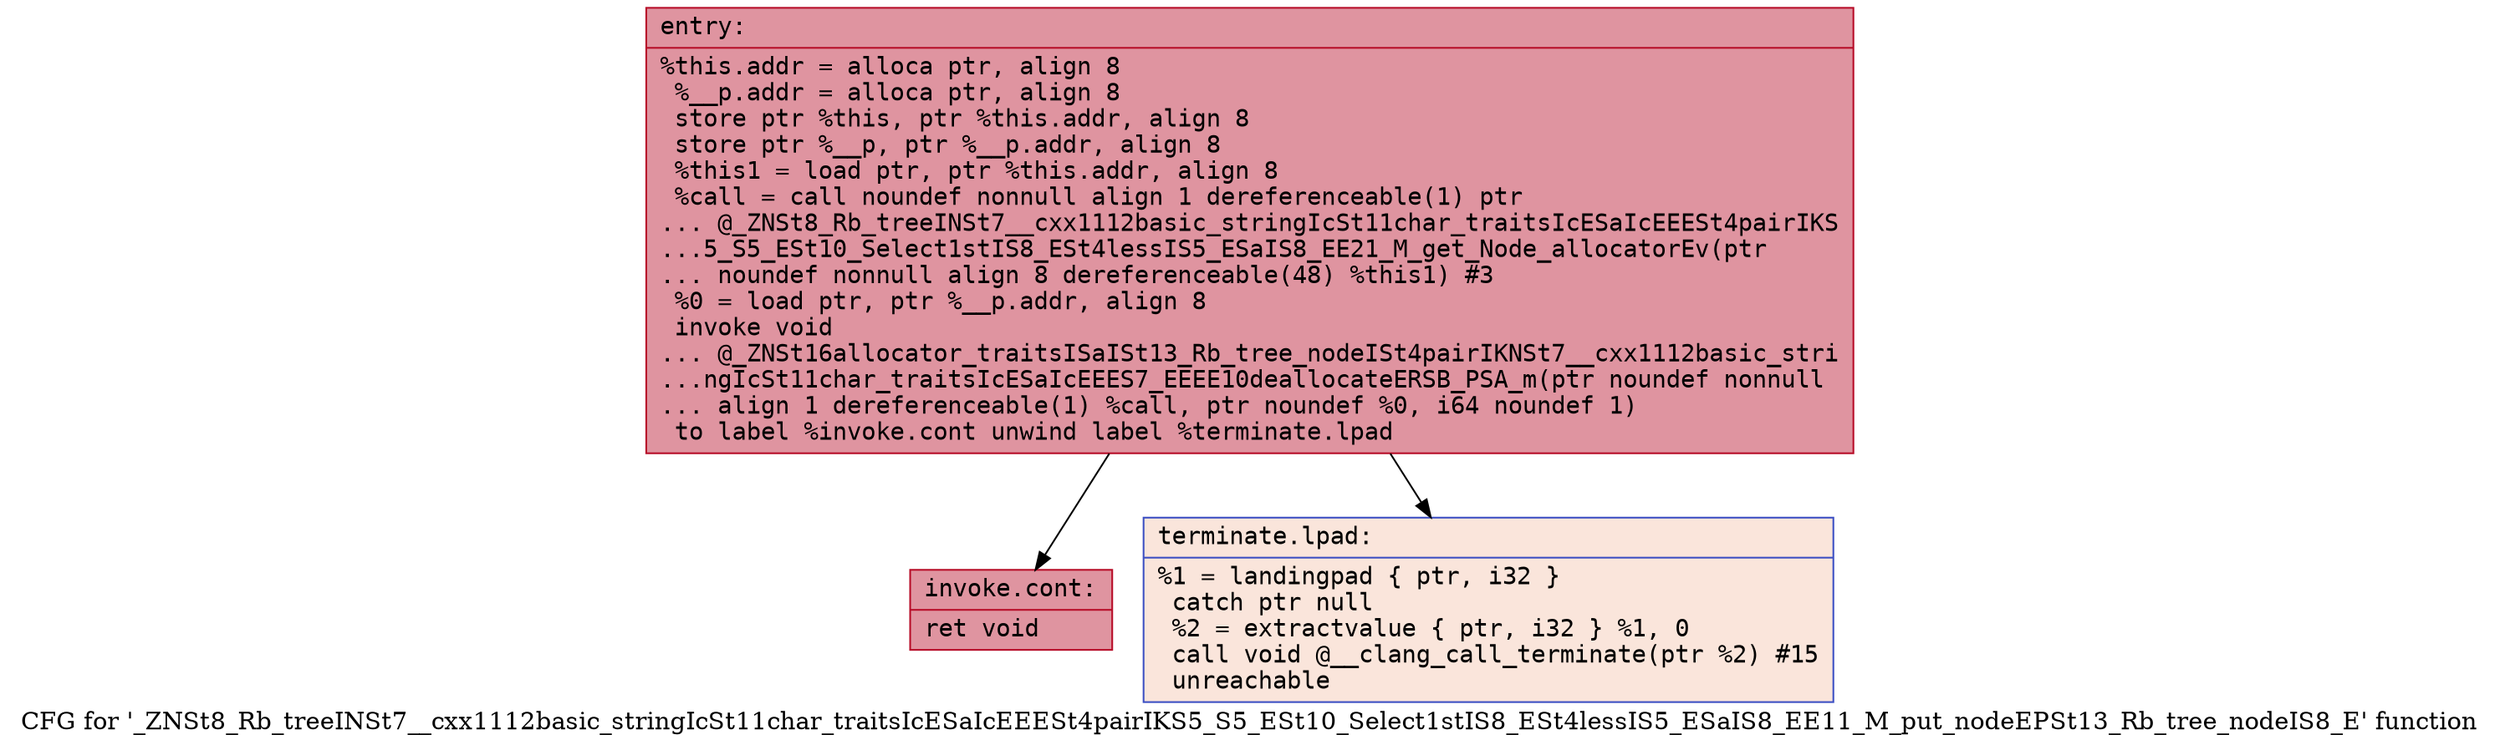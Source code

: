 digraph "CFG for '_ZNSt8_Rb_treeINSt7__cxx1112basic_stringIcSt11char_traitsIcESaIcEEESt4pairIKS5_S5_ESt10_Select1stIS8_ESt4lessIS5_ESaIS8_EE11_M_put_nodeEPSt13_Rb_tree_nodeIS8_E' function" {
	label="CFG for '_ZNSt8_Rb_treeINSt7__cxx1112basic_stringIcSt11char_traitsIcESaIcEEESt4pairIKS5_S5_ESt10_Select1stIS8_ESt4lessIS5_ESaIS8_EE11_M_put_nodeEPSt13_Rb_tree_nodeIS8_E' function";

	Node0x562c4e4cb8f0 [shape=record,color="#b70d28ff", style=filled, fillcolor="#b70d2870" fontname="Courier",label="{entry:\l|  %this.addr = alloca ptr, align 8\l  %__p.addr = alloca ptr, align 8\l  store ptr %this, ptr %this.addr, align 8\l  store ptr %__p, ptr %__p.addr, align 8\l  %this1 = load ptr, ptr %this.addr, align 8\l  %call = call noundef nonnull align 1 dereferenceable(1) ptr\l... @_ZNSt8_Rb_treeINSt7__cxx1112basic_stringIcSt11char_traitsIcESaIcEEESt4pairIKS\l...5_S5_ESt10_Select1stIS8_ESt4lessIS5_ESaIS8_EE21_M_get_Node_allocatorEv(ptr\l... noundef nonnull align 8 dereferenceable(48) %this1) #3\l  %0 = load ptr, ptr %__p.addr, align 8\l  invoke void\l... @_ZNSt16allocator_traitsISaISt13_Rb_tree_nodeISt4pairIKNSt7__cxx1112basic_stri\l...ngIcSt11char_traitsIcESaIcEEES7_EEEE10deallocateERSB_PSA_m(ptr noundef nonnull\l... align 1 dereferenceable(1) %call, ptr noundef %0, i64 noundef 1)\l          to label %invoke.cont unwind label %terminate.lpad\l}"];
	Node0x562c4e4cb8f0 -> Node0x562c4e4cbef0[tooltip="entry -> invoke.cont\nProbability 100.00%" ];
	Node0x562c4e4cb8f0 -> Node0x562c4e4cbf70[tooltip="entry -> terminate.lpad\nProbability 0.00%" ];
	Node0x562c4e4cbef0 [shape=record,color="#b70d28ff", style=filled, fillcolor="#b70d2870" fontname="Courier",label="{invoke.cont:\l|  ret void\l}"];
	Node0x562c4e4cbf70 [shape=record,color="#3d50c3ff", style=filled, fillcolor="#f4c5ad70" fontname="Courier",label="{terminate.lpad:\l|  %1 = landingpad \{ ptr, i32 \}\l          catch ptr null\l  %2 = extractvalue \{ ptr, i32 \} %1, 0\l  call void @__clang_call_terminate(ptr %2) #15\l  unreachable\l}"];
}
